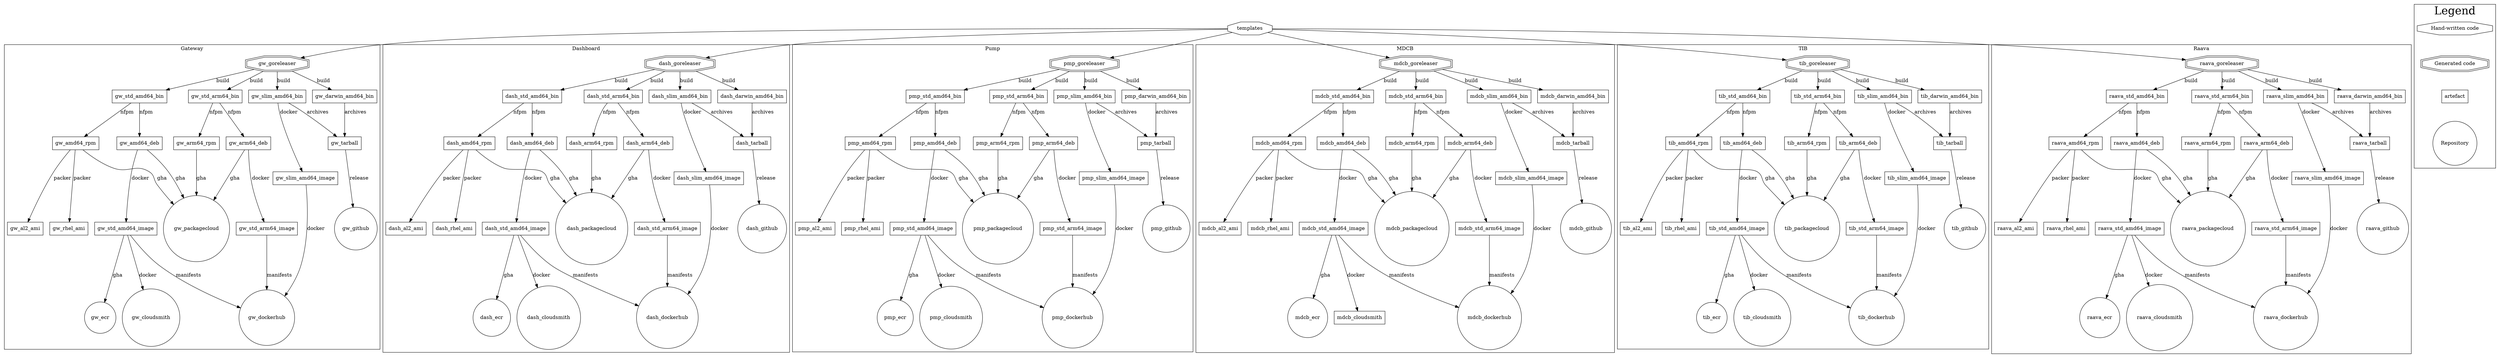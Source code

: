 digraph releng {
	node [ shape = circle ]; gw_packagecloud gw_ecr gw_github gw_dockerhub gw_cloudsmith
	dash_packagecloud dash_ecr dash_github dash_dockerhub dash_cloudsmith
	pmp_packagecloud pmp_ecr pmp_github pmp_dockerhub pmp_cloudsmith
	mdcb_packagecloud mdcb_ecr mdcb_github mdcb_dockerhub pmp_cloudsmith
	tib_packagecloud tib_ecr tib_github tib_dockerhub tib_cloudsmith
	raava_packagecloud raava_ecr raava_github raava_dockerhub raava_cloudsmith;

	node [ shape = octagon ]; templates ;
	node [ shape = doubleoctagon ]; gw_goreleaser dash_goreleaser pmp_goreleaser mdcb_goreleaser tib_goreleaser raava_goreleaser;

	node [ shape = box ];
	compound = true;
	
	subgraph cluster_tyk {
		label = "Gateway";
		gw_goreleaser -> gw_std_amd64_bin [ label="build" ];
		gw_goreleaser -> gw_std_arm64_bin [ label="build" ];
		gw_goreleaser -> gw_slim_amd64_bin [ label="build" ];
		gw_goreleaser -> gw_darwin_amd64_bin [ label="build" ];

		gw_std_amd64_bin -> gw_amd64_rpm [ label = "nfpm" ];
		gw_std_amd64_bin -> gw_amd64_deb [ label = "nfpm" ];
		gw_std_arm64_bin -> gw_arm64_rpm [ label = "nfpm" ];
		gw_std_arm64_bin -> gw_arm64_deb [ label = "nfpm" ];

		gw_slim_amd64_bin -> gw_tarball [ label = "archives" ];
		gw_darwin_amd64_bin -> gw_tarball [ label = "archives" ];

		gw_arm64_rpm -> gw_packagecloud [ label = "gha"] ;
		gw_arm64_deb -> gw_packagecloud [ label = "gha"];
		gw_amd64_rpm -> gw_packagecloud [ label = "gha"];
		gw_amd64_deb -> gw_packagecloud [ label = "gha"];

		gw_arm64_deb -> gw_std_arm64_image [ label = "docker" ];
		gw_amd64_deb -> gw_std_amd64_image [ label = "docker" ];
		gw_slim_amd64_bin -> gw_slim_amd64_image [ label = "docker" ];

		gw_std_arm64_image -> gw_dockerhub [ label = "manifests" ];
		gw_std_amd64_image -> gw_dockerhub [ label = "manifests" ];
		gw_std_amd64_image -> gw_cloudsmith [ label = "docker" ];
		gw_slim_amd64_image -> gw_dockerhub [ label = "docker" ];

		gw_std_amd64_image -> gw_ecr [ label = "gha" ];

		gw_tarball -> gw_github [ label = "release" ];

		gw_amd64_rpm -> gw_rhel_ami [ label = "packer" ];
		gw_amd64_rpm -> gw_al2_ami [ label = "packer" ];
	}

	subgraph cluster_tyk_analytics {
		label = "Dashboard";
		dash_goreleaser -> dash_std_amd64_bin [ label="build" ];
		dash_goreleaser -> dash_std_arm64_bin [ label="build" ];
		dash_goreleaser -> dash_slim_amd64_bin [ label="build" ];
		dash_goreleaser -> dash_darwin_amd64_bin [ label="build" ];

		dash_std_amd64_bin -> dash_amd64_rpm [ label = "nfpm" ];
		dash_std_amd64_bin -> dash_amd64_deb [ label = "nfpm" ];
		dash_std_arm64_bin -> dash_arm64_deb [ label = "nfpm" ];
		dash_std_arm64_bin -> dash_arm64_rpm [ label = "nfpm" ];

		dash_slim_amd64_bin -> dash_tarball [ label = "archives" ];
		dash_darwin_amd64_bin -> dash_tarball [ label = "archives" ];

		dash_arm64_rpm -> dash_packagecloud [ label = "gha"] ;
		dash_arm64_deb -> dash_packagecloud [ label = "gha"];
		dash_amd64_rpm -> dash_packagecloud [ label = "gha"];
		dash_amd64_deb -> dash_packagecloud [ label = "gha"];

		dash_arm64_deb -> dash_std_arm64_image [ label = "docker" ];
		dash_amd64_deb -> dash_std_amd64_image [ label = "docker" ];
		dash_slim_amd64_bin -> dash_slim_amd64_image [ label = "docker" ];

		dash_std_arm64_image -> dash_dockerhub [ label = "manifests" ];
		dash_std_amd64_image -> dash_dockerhub [ label = "manifests" ];
		dash_std_amd64_image -> dash_cloudsmith [ label = "docker" ];
		dash_slim_amd64_image -> dash_dockerhub [ label = "docker" ];

		dash_std_amd64_image -> dash_ecr [ label = "gha" ];

		dash_tarball -> dash_github [ label = "release" ];

		dash_amd64_rpm -> dash_rhel_ami [ label = "packer" ];
		dash_amd64_rpm -> dash_al2_ami [ label = "packer" ];
	}

	subgraph cluster_tyk_pump {
		label = "Pump"
		pmp_goreleaser -> pmp_std_amd64_bin [ label="build" ];
		pmp_goreleaser -> pmp_std_arm64_bin [ label="build" ];
		pmp_goreleaser -> pmp_slim_amd64_bin [ label="build" ];
		pmp_goreleaser -> pmp_darwin_amd64_bin [ label="build" ];

		pmp_std_amd64_bin -> pmp_amd64_rpm [ label = "nfpm" ];
		pmp_std_amd64_bin -> pmp_amd64_deb [ label = "nfpm" ];
		pmp_std_arm64_bin -> pmp_arm64_deb [ label = "nfpm" ];
		pmp_std_arm64_bin -> pmp_arm64_rpm [ label = "nfpm" ];

		pmp_slim_amd64_bin -> pmp_tarball [ label = "archives" ];
		pmp_darwin_amd64_bin -> pmp_tarball [ label = "archives" ];

		pmp_arm64_rpm -> pmp_packagecloud [ label = "gha"] ;
		pmp_arm64_deb -> pmp_packagecloud [ label = "gha"];
		pmp_amd64_rpm -> pmp_packagecloud [ label = "gha"];
		pmp_amd64_deb -> pmp_packagecloud [ label = "gha"];

		pmp_arm64_deb -> pmp_std_arm64_image [ label = "docker" ];
		pmp_amd64_deb -> pmp_std_amd64_image [ label = "docker" ];
		pmp_slim_amd64_bin -> pmp_slim_amd64_image [ label = "docker" ];

		pmp_std_arm64_image -> pmp_dockerhub [ label = "manifests" ];
		pmp_std_amd64_image -> pmp_dockerhub [ label = "manifests" ];
		pmp_std_amd64_image -> pmp_cloudsmith [ label = "docker" ];
		pmp_slim_amd64_image -> pmp_dockerhub [ label = "docker" ];

		pmp_std_amd64_image -> pmp_ecr [ label = "gha" ];

		pmp_tarball -> pmp_github [ label = "release" ];

		pmp_amd64_rpm -> pmp_rhel_ami [ label = "packer" ];
		pmp_amd64_rpm -> pmp_al2_ami [ label = "packer" ];
	}

	subgraph cluster_tyk_sink {
		label = "MDCB";
		mdcb_goreleaser -> mdcb_std_amd64_bin [ label="build" ];
		mdcb_goreleaser -> mdcb_std_arm64_bin [ label="build" ];
		mdcb_goreleaser -> mdcb_slim_amd64_bin [ label="build" ];
		mdcb_goreleaser -> mdcb_darwin_amd64_bin [ label="build" ];

		mdcb_std_amd64_bin -> mdcb_amd64_rpm [ label = "nfpm" ];
		mdcb_std_amd64_bin -> mdcb_amd64_deb [ label = "nfpm" ];
		mdcb_std_arm64_bin -> mdcb_arm64_deb [ label = "nfpm" ];
		mdcb_std_arm64_bin -> mdcb_arm64_rpm [ label = "nfpm" ];

		mdcb_slim_amd64_bin -> mdcb_tarball [ label = "archives" ];
		mdcb_darwin_amd64_bin -> mdcb_tarball [ label = "archives" ];

		mdcb_arm64_rpm -> mdcb_packagecloud [ label = "gha"] ;
		mdcb_arm64_deb -> mdcb_packagecloud [ label = "gha"];
		mdcb_amd64_rpm -> mdcb_packagecloud [ label = "gha"];
		mdcb_amd64_deb -> mdcb_packagecloud [ label = "gha"];

		mdcb_arm64_deb -> mdcb_std_arm64_image [ label = "docker" ];
		mdcb_amd64_deb -> mdcb_std_amd64_image [ label = "docker" ];
		mdcb_slim_amd64_bin -> mdcb_slim_amd64_image [ label = "docker" ];

		mdcb_std_arm64_image -> mdcb_dockerhub [ label = "manifests" ];
		mdcb_std_amd64_image -> mdcb_dockerhub [ label = "manifests" ];
		mdcb_std_amd64_image -> mdcb_cloudsmith [ label = "docker" ];
		mdcb_slim_amd64_image -> mdcb_dockerhub [ label = "docker" ];

		mdcb_std_amd64_image -> mdcb_ecr [ label = "gha" ];

		mdcb_tarball -> mdcb_github [ label = "release" ];

		mdcb_amd64_rpm -> mdcb_rhel_ami [ label = "packer" ];
		mdcb_amd64_rpm -> mdcb_al2_ami [ label = "packer" ];
	}

	subgraph cluster_tyk_identity_broker {
		label = "TIB";
		tib_goreleaser -> tib_std_amd64_bin [ label="build" ];
		tib_goreleaser -> tib_std_arm64_bin [ label="build" ];
		tib_goreleaser -> tib_slim_amd64_bin [ label="build" ];
		tib_goreleaser -> tib_darwin_amd64_bin [ label="build" ];

		tib_std_amd64_bin -> tib_amd64_rpm [ label = "nfpm" ];
		tib_std_amd64_bin -> tib_amd64_deb [ label = "nfpm" ];
		tib_std_arm64_bin -> tib_arm64_deb [ label = "nfpm" ];
		tib_std_arm64_bin -> tib_arm64_rpm [ label = "nfpm" ];

		tib_slim_amd64_bin -> tib_tarball [ label = "archives" ];
		tib_darwin_amd64_bin -> tib_tarball [ label = "archives" ];

		tib_arm64_rpm -> tib_packagecloud [ label = "gha"] ;
		tib_arm64_deb -> tib_packagecloud [ label = "gha"];
		tib_amd64_rpm -> tib_packagecloud [ label = "gha"];
		tib_amd64_deb -> tib_packagecloud [ label = "gha"];

		tib_arm64_deb -> tib_std_arm64_image [ label = "docker" ];
		tib_amd64_deb -> tib_std_amd64_image [ label = "docker" ];
		tib_slim_amd64_bin -> tib_slim_amd64_image [ label = "docker" ];

		tib_std_arm64_image -> tib_dockerhub [ label = "manifests" ];
		tib_std_amd64_image -> tib_dockerhub [ label = "manifests" ];
		tib_std_amd64_image -> tib_cloudsmith [ label = "docker" ];
		tib_slim_amd64_image -> tib_dockerhub [ label = "docker" ];

		tib_std_amd64_image -> tib_ecr [ label = "gha" ];

		tib_tarball -> tib_github [ label = "release" ];

		tib_amd64_rpm -> tib_rhel_ami [ label = "packer" ];
		tib_amd64_rpm -> tib_al2_ami [ label = "packer" ];
	}
	
	subgraph cluster_raava {
		label = "Raava";
		raava_goreleaser -> raava_std_amd64_bin [ label="build" ];
		raava_goreleaser -> raava_std_arm64_bin [ label="build" ];
		raava_goreleaser -> raava_slim_amd64_bin [ label="build" ];
		raava_goreleaser -> raava_darwin_amd64_bin [ label="build" ];

		raava_std_amd64_bin -> raava_amd64_rpm [ label = "nfpm" ];
		raava_std_amd64_bin -> raava_amd64_deb [ label = "nfpm" ];
		raava_std_arm64_bin -> raava_arm64_deb [ label = "nfpm" ];
		raava_std_arm64_bin -> raava_arm64_rpm [ label = "nfpm" ];

		raava_slim_amd64_bin -> raava_tarball [ label = "archives" ];
		raava_darwin_amd64_bin -> raava_tarball [ label = "archives" ];

		raava_arm64_rpm -> raava_packagecloud [ label = "gha"] ;
		raava_arm64_deb -> raava_packagecloud [ label = "gha"];
		raava_amd64_rpm -> raava_packagecloud [ label = "gha"];
		raava_amd64_deb -> raava_packagecloud [ label = "gha"];

		raava_arm64_deb -> raava_std_arm64_image [ label = "docker" ];
		raava_amd64_deb -> raava_std_amd64_image [ label = "docker" ];
		raava_slim_amd64_bin -> raava_slim_amd64_image [ label = "docker" ];

		raava_std_arm64_image -> raava_dockerhub [ label = "manifests" ];
		raava_std_amd64_image -> raava_dockerhub [ label = "manifests" ];
		raava_std_amd64_image -> raava_cloudsmith [ label = "docker" ];
		raava_slim_amd64_image -> raava_dockerhub [ label = "docker" ];

		raava_std_amd64_image -> raava_ecr [ label = "gha" ];

		raava_tarball -> raava_github [ label = "release" ];

		raava_amd64_rpm -> raava_rhel_ami [ label = "packer" ];
		raava_amd64_rpm -> raava_al2_ami [ label = "packer" ];
	}

	templates -> gw_goreleaser;
	templates -> dash_goreleaser;
	templates -> pmp_goreleaser;
	templates -> mdcb_goreleaser;
	templates -> tib_goreleaser;
	templates -> raava_goreleaser;

	subgraph cluster_legend {
		rankdir = LR;
		code [ shape=octagon label="Hand-written code" ];
		gen_code [ shape=doubleoctagon label="Generated code"]
		bin [ shape=box label="artefact" ];
		repo [ shape=circle label="Repository"]
		code -> gen_code [ style=invis ];
		gen_code -> bin [ style=invis ];
		bin -> repo [ style=invis ];
		label = "Legend";
		fontsize = 30;
	}

}
